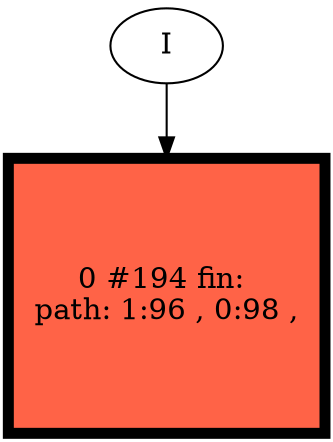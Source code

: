 // produced with flexfringe // 
digraph DFA {
	0 [label="root" shape=box];
		I -> 0;
	0 [ label="0 #194 fin: 
 path: 1:96 , 0:98 , " , style=filled, fillcolor="tomato", width=1.83625, height=1.83625, penwidth=5.273];
}
